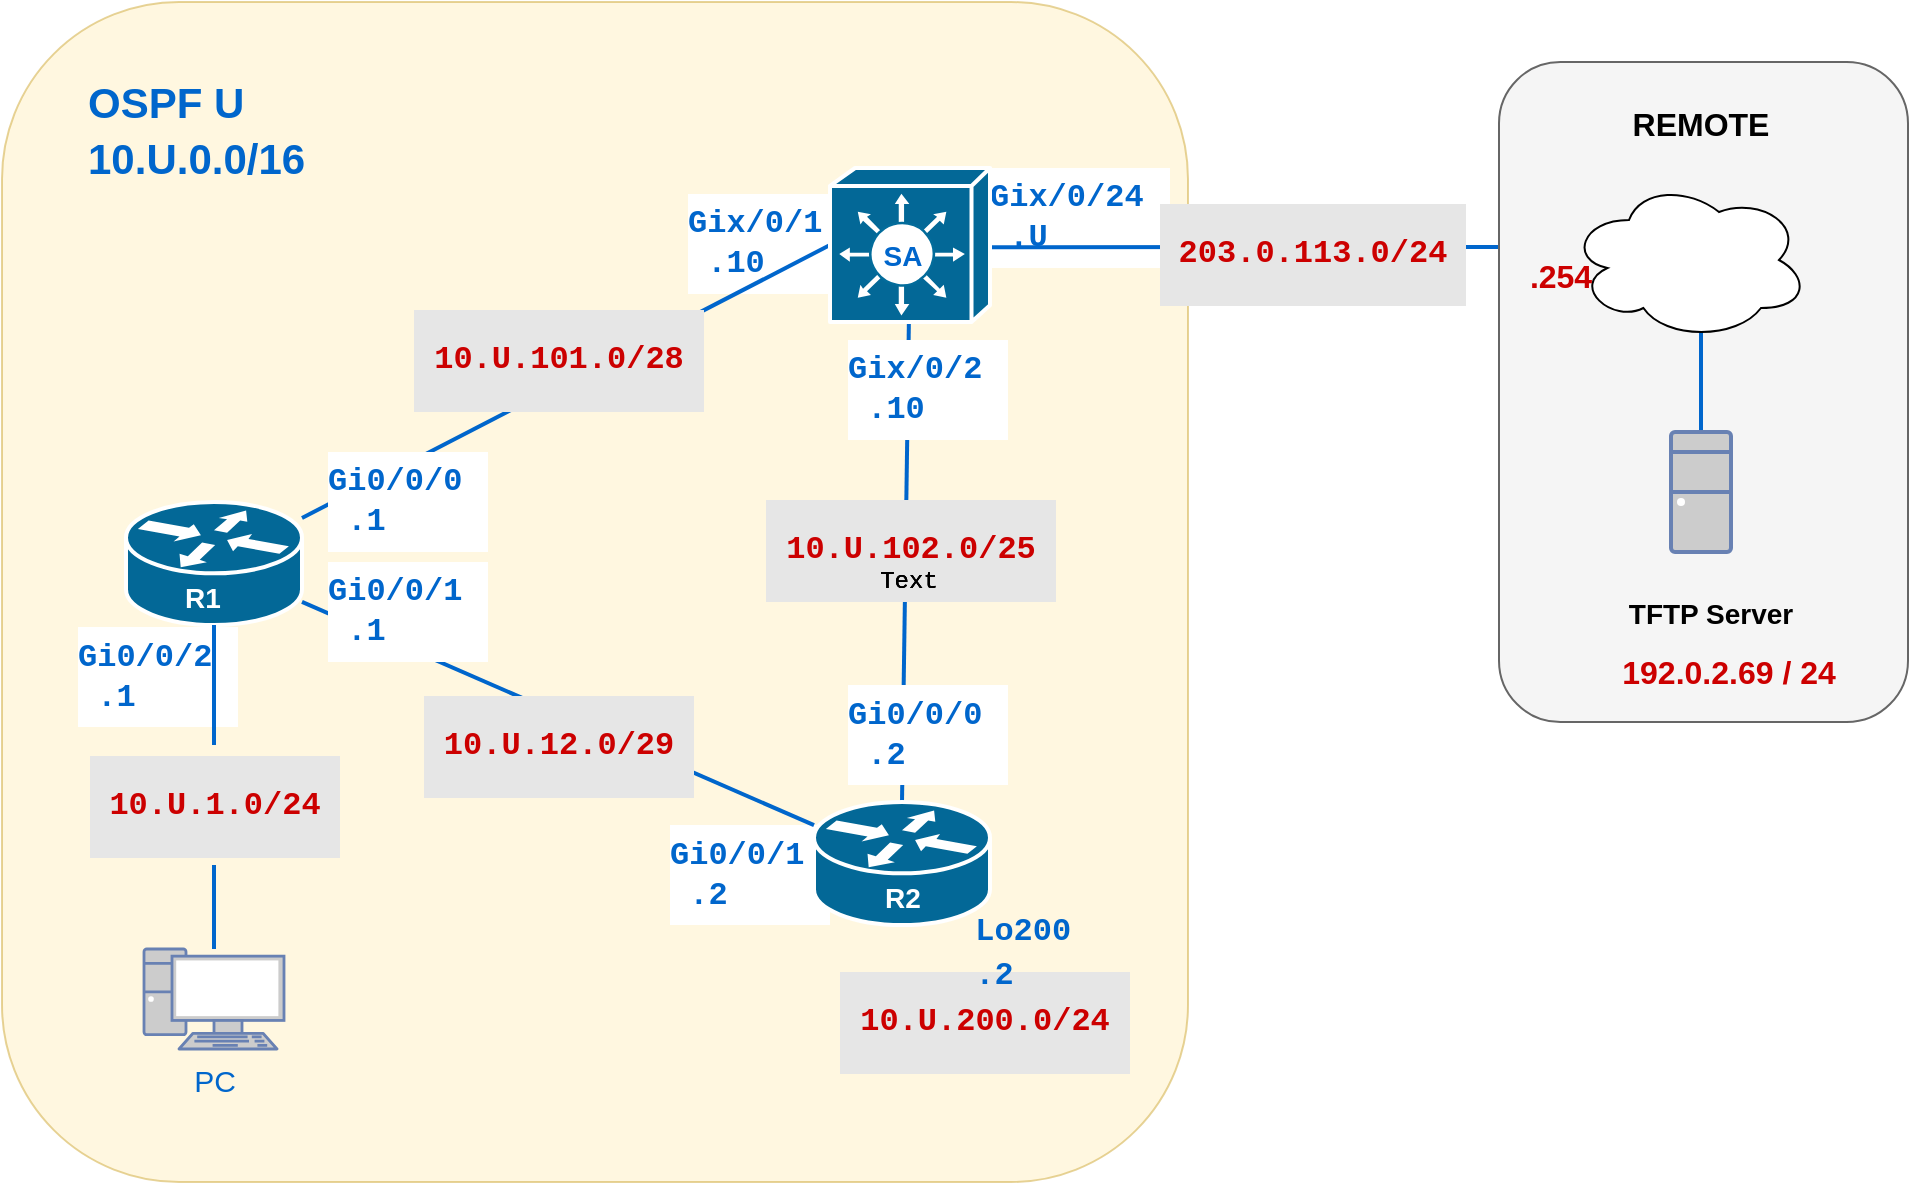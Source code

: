 <mxfile version="20.3.0" type="device"><diagram id="z5g62oQFhd5qrYMFQLHw" name="Page-1"><mxGraphModel dx="998" dy="646" grid="1" gridSize="10" guides="1" tooltips="1" connect="1" arrows="1" fold="1" page="1" pageScale="1" pageWidth="850" pageHeight="1100" math="0" shadow="0"><root><mxCell id="0"/><mxCell id="1" parent="0"/><mxCell id="oamd2NeLRoPRBxaEmKTx-22" value="" style="rounded=1;whiteSpace=wrap;html=1;labelBackgroundColor=none;labelBorderColor=none;strokeColor=#d6b656;fontFamily=Courier New;fillColor=#FFF2CC;opacity=60;" vertex="1" parent="1"><mxGeometry x="167" y="60" width="593" height="590" as="geometry"/></mxCell><mxCell id="oamd2NeLRoPRBxaEmKTx-16" value="&lt;font color=&quot;#0066cc&quot;&gt;&lt;b&gt;Gix/0/24&lt;br&gt;&amp;nbsp;.U&lt;br&gt;&lt;/b&gt;&lt;/font&gt;" style="text;html=1;resizable=0;autosize=1;align=left;verticalAlign=middle;points=[];fillColor=#FFFFFF;strokeColor=none;rounded=0;fontSize=16;fontColor=#333333;spacingRight=-8;spacing=0;fontFamily=Courier New;" vertex="1" parent="1"><mxGeometry x="661" y="143" width="90" height="50" as="geometry"/></mxCell><mxCell id="oamd2NeLRoPRBxaEmKTx-15" value="&lt;font color=&quot;#0066cc&quot;&gt;&lt;b&gt;Gix/0/1&lt;br&gt;&amp;nbsp;.10&lt;br&gt;&lt;/b&gt;&lt;/font&gt;" style="text;html=1;resizable=0;autosize=1;align=left;verticalAlign=middle;points=[];fillColor=#FFFFFF;strokeColor=none;rounded=0;fontSize=16;fontColor=#333333;spacingRight=-8;spacing=0;fontFamily=Courier New;" vertex="1" parent="1"><mxGeometry x="510" y="156" width="80" height="50" as="geometry"/></mxCell><mxCell id="oamd2NeLRoPRBxaEmKTx-20" value="&lt;font color=&quot;#0066cc&quot;&gt;&lt;b&gt;Gi0/0/2&lt;br&gt;&amp;nbsp;.1&lt;br&gt;&lt;/b&gt;&lt;/font&gt;" style="text;html=1;resizable=0;autosize=1;align=left;verticalAlign=middle;points=[];fillColor=#FFFFFF;strokeColor=none;rounded=0;fontSize=16;fontColor=#333333;spacingRight=-8;spacing=0;fontFamily=Courier New;labelBackgroundColor=none;" vertex="1" parent="1"><mxGeometry x="205" y="372.5" width="80" height="50" as="geometry"/></mxCell><mxCell id="oamd2NeLRoPRBxaEmKTx-17" value="&lt;font color=&quot;#0066cc&quot;&gt;&lt;b&gt;Gi0/0/1&lt;br&gt;&amp;nbsp;.2&lt;br&gt;&lt;/b&gt;&lt;/font&gt;" style="text;html=1;resizable=0;autosize=1;align=left;verticalAlign=middle;points=[];fillColor=#FFFFFF;strokeColor=none;rounded=0;fontSize=16;fontColor=#333333;spacingRight=-8;spacing=0;fontFamily=Courier New;" vertex="1" parent="1"><mxGeometry x="501" y="471.5" width="80" height="50" as="geometry"/></mxCell><mxCell id="oamd2NeLRoPRBxaEmKTx-8" value="&lt;h4&gt;&lt;font face=&quot;Courier New&quot; color=&quot;#cc0000&quot;&gt;&lt;span style=&quot;font-size: 16px;&quot;&gt;&lt;b&gt;&amp;nbsp;10.U.200.0/24&amp;nbsp;&lt;/b&gt;&lt;/span&gt;&lt;/font&gt;&lt;/h4&gt;" style="text;html=1;resizable=0;autosize=1;align=center;verticalAlign=middle;points=[];fillColor=none;strokeColor=none;rounded=0;labelBorderColor=none;labelBackgroundColor=#E6E6E6;" vertex="1" parent="1"><mxGeometry x="573" y="540" width="170" height="60" as="geometry"/></mxCell><mxCell id="1rdSUpL2FDRfbKEba2T_-15" style="edgeStyle=none;rounded=0;orthogonalLoop=1;jettySize=auto;html=1;endArrow=none;endFill=0;strokeColor=#0066CC;strokeWidth=2;entryX=0.02;entryY=0.033;entryDx=0;entryDy=0;entryPerimeter=0;" parent="1" edge="1" target="N3d_jCkEBpHdmOaaXroi-29"><mxGeometry relative="1" as="geometry"><mxPoint x="661" y="182.586" as="sourcePoint"/><mxPoint x="890" y="184.337" as="targetPoint"/></mxGeometry></mxCell><mxCell id="1rdSUpL2FDRfbKEba2T_-19" value="" style="rounded=1;whiteSpace=wrap;html=1;fillColor=#f5f5f5;strokeColor=#666666;fontColor=#333333;" parent="1" vertex="1"><mxGeometry x="915.5" y="90" width="204.5" height="330" as="geometry"/></mxCell><mxCell id="1rdSUpL2FDRfbKEba2T_-14" style="edgeStyle=none;rounded=0;orthogonalLoop=1;jettySize=auto;html=1;endArrow=none;endFill=0;strokeColor=#0066CC;strokeWidth=2;entryX=0;entryY=0.5;entryDx=0;entryDy=0;entryPerimeter=0;" parent="1" target="N3d_jCkEBpHdmOaaXroi-14" edge="1" source="N3d_jCkEBpHdmOaaXroi-7"><mxGeometry relative="1" as="geometry"><mxPoint x="369" y="180.086" as="sourcePoint"/><mxPoint x="573" y="181.866" as="targetPoint"/></mxGeometry></mxCell><mxCell id="1rdSUpL2FDRfbKEba2T_-18" style="edgeStyle=none;rounded=0;orthogonalLoop=1;jettySize=auto;html=1;entryX=0.5;entryY=0;entryDx=0;entryDy=0;entryPerimeter=0;endArrow=none;endFill=0;strokeColor=#0066CC;strokeWidth=2;exitX=0.55;exitY=0.95;exitDx=0;exitDy=0;exitPerimeter=0;" parent="1" source="N3d_jCkEBpHdmOaaXroi-3" target="1rdSUpL2FDRfbKEba2T_-17" edge="1"><mxGeometry relative="1" as="geometry"><mxPoint x="1020.5" y="351.5" as="sourcePoint"/></mxGeometry></mxCell><mxCell id="1rdSUpL2FDRfbKEba2T_-8" value="PC" style="fontColor=#0066CC;verticalAlign=top;verticalLabelPosition=bottom;labelPosition=center;align=center;html=1;outlineConnect=0;fillColor=#CCCCCC;strokeColor=#6881B3;gradientColor=none;gradientDirection=north;strokeWidth=2;shape=mxgraph.networks.pc;fontSize=15;" parent="1" vertex="1"><mxGeometry x="238.0" y="533.5" width="70" height="50" as="geometry"/></mxCell><mxCell id="1rdSUpL2FDRfbKEba2T_-17" value="" style="fontColor=#0066CC;verticalAlign=top;verticalLabelPosition=bottom;labelPosition=center;align=center;html=1;outlineConnect=0;fillColor=#CCCCCC;strokeColor=#6881B3;gradientColor=none;gradientDirection=north;strokeWidth=2;shape=mxgraph.networks.desktop_pc;" parent="1" vertex="1"><mxGeometry x="1001.5" y="275" width="30" height="60" as="geometry"/></mxCell><mxCell id="1rdSUpL2FDRfbKEba2T_-20" value="REMOTE" style="text;html=1;resizable=0;autosize=1;align=center;verticalAlign=middle;points=[];fillColor=none;strokeColor=none;rounded=0;fontStyle=1;fontSize=16;" parent="1" vertex="1"><mxGeometry x="970.5" y="106" width="90" height="30" as="geometry"/></mxCell><mxCell id="1rdSUpL2FDRfbKEba2T_-23" value="&lt;font style=&quot;font-size: 14px;&quot;&gt;&lt;b style=&quot;&quot;&gt;TFTP Server&lt;/b&gt;&lt;/font&gt;" style="text;html=1;resizable=0;autosize=1;align=center;verticalAlign=middle;points=[];fillColor=none;strokeColor=none;rounded=0;fontSize=16;" parent="1" vertex="1"><mxGeometry x="970.5" y="350" width="100" height="30" as="geometry"/></mxCell><mxCell id="1rdSUpL2FDRfbKEba2T_-24" value="&lt;font color=&quot;#ffffff&quot; style=&quot;font-size: 14px;&quot;&gt;&lt;b&gt;RA&lt;/b&gt;&lt;/font&gt;" style="text;html=1;resizable=0;autosize=1;align=center;verticalAlign=middle;points=[];fillColor=none;strokeColor=none;rounded=0;fontSize=16;" parent="1" vertex="1"><mxGeometry x="597" y="181.5" width="40" height="30" as="geometry"/></mxCell><mxCell id="fD5YAClRQnLknZBzYYZj-4" value="&lt;font size=&quot;1&quot; color=&quot;#cc0000&quot;&gt;&lt;b style=&quot;font-size: 16px;&quot;&gt;192.0.2.69 / 24&lt;/b&gt;&lt;/font&gt;" style="text;html=1;resizable=0;autosize=1;align=center;verticalAlign=middle;points=[];fillColor=none;strokeColor=none;rounded=0;" parent="1" vertex="1"><mxGeometry x="965" y="380" width="130" height="30" as="geometry"/></mxCell><mxCell id="N3d_jCkEBpHdmOaaXroi-3" value="" style="ellipse;shape=cloud;whiteSpace=wrap;html=1;" parent="1" vertex="1"><mxGeometry x="950.5" y="149" width="120" height="80" as="geometry"/></mxCell><mxCell id="oamd2NeLRoPRBxaEmKTx-5" style="edgeStyle=orthogonalEdgeStyle;rounded=0;orthogonalLoop=1;jettySize=auto;html=1;fontFamily=Courier New;strokeColor=#0066CC;strokeWidth=2;endArrow=none;endFill=0;startArrow=none;" edge="1" parent="1" source="oamd2NeLRoPRBxaEmKTx-6" target="1rdSUpL2FDRfbKEba2T_-8"><mxGeometry relative="1" as="geometry"/></mxCell><mxCell id="N3d_jCkEBpHdmOaaXroi-7" value="" style="shape=mxgraph.cisco.routers.router;sketch=0;html=1;pointerEvents=1;dashed=0;fillColor=#036897;strokeColor=#ffffff;strokeWidth=2;verticalLabelPosition=bottom;verticalAlign=top;align=center;outlineConnect=0;" parent="1" vertex="1"><mxGeometry x="229" y="310" width="88" height="61.5" as="geometry"/></mxCell><mxCell id="N3d_jCkEBpHdmOaaXroi-8" value="&lt;font color=&quot;#ffffff&quot; style=&quot;font-size: 14px;&quot;&gt;&lt;b&gt;R1&lt;/b&gt;&lt;/font&gt;" style="text;html=1;resizable=0;autosize=1;align=center;verticalAlign=middle;points=[];fillColor=none;strokeColor=none;rounded=0;fontSize=16;" parent="1" vertex="1"><mxGeometry x="247" y="341.5" width="40" height="30" as="geometry"/></mxCell><mxCell id="N3d_jCkEBpHdmOaaXroi-10" style="edgeStyle=none;rounded=0;orthogonalLoop=1;jettySize=auto;html=1;endArrow=none;endFill=0;strokeColor=#0066CC;strokeWidth=2;" parent="1" target="N3d_jCkEBpHdmOaaXroi-23" edge="1" source="N3d_jCkEBpHdmOaaXroi-7"><mxGeometry relative="1" as="geometry"><mxPoint x="270" y="390" as="sourcePoint"/><mxPoint x="440" y="360" as="targetPoint"/></mxGeometry></mxCell><mxCell id="N3d_jCkEBpHdmOaaXroi-12" style="edgeStyle=none;rounded=0;orthogonalLoop=1;jettySize=auto;html=1;endArrow=none;endFill=0;strokeColor=#0066CC;strokeWidth=2;entryX=0.5;entryY=0;entryDx=0;entryDy=0;entryPerimeter=0;" parent="1" source="N3d_jCkEBpHdmOaaXroi-14" target="N3d_jCkEBpHdmOaaXroi-23" edge="1"><mxGeometry relative="1" as="geometry"><mxPoint x="573" y="240" as="sourcePoint"/><mxPoint x="520" y="360" as="targetPoint"/></mxGeometry></mxCell><mxCell id="N3d_jCkEBpHdmOaaXroi-14" value="" style="shape=mxgraph.cisco.switches.layer_3_switch;sketch=0;html=1;pointerEvents=1;dashed=0;fillColor=#036897;strokeColor=#ffffff;strokeWidth=2;verticalLabelPosition=bottom;verticalAlign=top;align=center;outlineConnect=0;" parent="1" vertex="1"><mxGeometry x="581" y="143" width="80" height="77" as="geometry"/></mxCell><mxCell id="N3d_jCkEBpHdmOaaXroi-15" value="&lt;font color=&quot;#0066cc&quot; style=&quot;font-size: 14px;&quot;&gt;&lt;b style=&quot;&quot;&gt;SA&lt;/b&gt;&lt;/font&gt;" style="text;html=1;resizable=0;autosize=1;align=center;verticalAlign=middle;points=[];fillColor=none;strokeColor=none;rounded=0;fontSize=16;" parent="1" vertex="1"><mxGeometry x="597" y="171" width="40" height="30" as="geometry"/></mxCell><mxCell id="N3d_jCkEBpHdmOaaXroi-23" value="" style="shape=mxgraph.cisco.routers.router;sketch=0;html=1;pointerEvents=1;dashed=0;fillColor=#036897;strokeColor=#ffffff;strokeWidth=2;verticalLabelPosition=bottom;verticalAlign=top;align=center;outlineConnect=0;" parent="1" vertex="1"><mxGeometry x="573" y="460" width="88" height="61.5" as="geometry"/></mxCell><mxCell id="N3d_jCkEBpHdmOaaXroi-24" value="&lt;font color=&quot;#ffffff&quot; style=&quot;font-size: 14px;&quot;&gt;&lt;b&gt;R2&lt;/b&gt;&lt;/font&gt;" style="text;html=1;resizable=0;autosize=1;align=center;verticalAlign=middle;points=[];fillColor=none;strokeColor=none;rounded=0;fontSize=16;" parent="1" vertex="1"><mxGeometry x="597" y="491.5" width="40" height="30" as="geometry"/></mxCell><mxCell id="N3d_jCkEBpHdmOaaXroi-29" value="&lt;font size=&quot;1&quot; color=&quot;#cc0000&quot;&gt;&lt;b style=&quot;font-size: 16px;&quot;&gt;.254&lt;/b&gt;&lt;/font&gt;" style="text;html=1;resizable=0;autosize=1;align=center;verticalAlign=middle;points=[];fillColor=none;strokeColor=none;rounded=0;" parent="1" vertex="1"><mxGeometry x="920.5" y="181.5" width="50" height="30" as="geometry"/></mxCell><mxCell id="N3d_jCkEBpHdmOaaXroi-44" value="&lt;h4&gt;&lt;font face=&quot;Courier New&quot; color=&quot;#cc0000&quot;&gt;&lt;span style=&quot;font-size: 16px;&quot;&gt;&lt;b&gt;&amp;nbsp;10.U.101.0/28&amp;nbsp;&lt;/b&gt;&lt;/span&gt;&lt;/font&gt;&lt;/h4&gt;" style="text;html=1;resizable=0;autosize=1;align=center;verticalAlign=middle;points=[];fillColor=none;strokeColor=none;rounded=0;labelBorderColor=none;labelBackgroundColor=#E6E6E6;" parent="1" vertex="1"><mxGeometry x="360" y="209" width="170" height="60" as="geometry"/></mxCell><mxCell id="N3d_jCkEBpHdmOaaXroi-51" value="&lt;font color=&quot;#0066cc&quot;&gt;&lt;font face=&quot;Courier New&quot;&gt;&lt;b&gt;&amp;nbsp;Lo200&lt;br&gt;&amp;nbsp;.2&lt;/b&gt;&lt;/font&gt;&lt;br&gt;&lt;/font&gt;" style="text;html=1;resizable=0;autosize=1;align=left;verticalAlign=middle;points=[];fillColor=none;strokeColor=none;rounded=0;fontSize=16;fontColor=#333333;spacing=-2;spacingBottom=1;spacingRight=-9;labelBackgroundColor=none;labelBorderColor=none;" parent="1" vertex="1"><mxGeometry x="646" y="510" width="60" height="50" as="geometry"/></mxCell><mxCell id="oamd2NeLRoPRBxaEmKTx-1" value="&lt;h4&gt;&lt;font face=&quot;Courier New&quot; color=&quot;#cc0000&quot;&gt;&lt;span style=&quot;font-size: 16px;&quot;&gt;&lt;b&gt;&amp;nbsp;10.U.12.0/29&amp;nbsp;&lt;/b&gt;&lt;/span&gt;&lt;/font&gt;&lt;/h4&gt;" style="text;html=1;resizable=0;autosize=1;align=center;verticalAlign=middle;points=[];fillColor=none;strokeColor=none;rounded=0;labelBorderColor=none;labelBackgroundColor=#E6E6E6;" vertex="1" parent="1"><mxGeometry x="365" y="401.5" width="160" height="60" as="geometry"/></mxCell><mxCell id="oamd2NeLRoPRBxaEmKTx-2" value="&lt;h4&gt;&lt;font face=&quot;Courier New&quot; color=&quot;#cc0000&quot;&gt;&lt;span style=&quot;font-size: 16px;&quot;&gt;&lt;b&gt;&amp;nbsp;10.U.102.0/25&amp;nbsp;&lt;/b&gt;&lt;/span&gt;&lt;/font&gt;&lt;/h4&gt;" style="text;html=1;resizable=0;autosize=1;align=center;verticalAlign=middle;points=[];fillColor=none;strokeColor=none;rounded=0;labelBorderColor=none;labelBackgroundColor=#E6E6E6;" vertex="1" parent="1"><mxGeometry x="536" y="304" width="170" height="60" as="geometry"/></mxCell><mxCell id="oamd2NeLRoPRBxaEmKTx-3" value="&lt;h4&gt;&lt;font face=&quot;Courier New&quot; color=&quot;#cc0000&quot;&gt;&lt;span style=&quot;font-size: 16px;&quot;&gt;&lt;b&gt;&amp;nbsp;203.0.113.0/24&amp;nbsp;&lt;/b&gt;&lt;/span&gt;&lt;/font&gt;&lt;/h4&gt;" style="text;html=1;resizable=0;autosize=1;align=center;verticalAlign=middle;points=[];fillColor=none;strokeColor=none;rounded=0;labelBorderColor=none;labelBackgroundColor=#E6E6E6;" vertex="1" parent="1"><mxGeometry x="732" y="156" width="180" height="60" as="geometry"/></mxCell><mxCell id="oamd2NeLRoPRBxaEmKTx-6" value="&lt;h4&gt;&lt;font face=&quot;Courier New&quot; color=&quot;#cc0000&quot;&gt;&lt;span style=&quot;font-size: 16px;&quot;&gt;&lt;b&gt;&amp;nbsp;10.U.1.0/24&amp;nbsp;&lt;/b&gt;&lt;/span&gt;&lt;/font&gt;&lt;/h4&gt;" style="text;html=1;resizable=0;autosize=1;align=center;verticalAlign=middle;points=[];fillColor=none;strokeColor=none;rounded=0;labelBorderColor=none;labelBackgroundColor=#E6E6E6;" vertex="1" parent="1"><mxGeometry x="198" y="431.5" width="150" height="60" as="geometry"/></mxCell><mxCell id="oamd2NeLRoPRBxaEmKTx-7" value="" style="edgeStyle=orthogonalEdgeStyle;rounded=0;orthogonalLoop=1;jettySize=auto;html=1;fontFamily=Courier New;strokeColor=#0066CC;strokeWidth=2;endArrow=none;endFill=0;" edge="1" parent="1" source="N3d_jCkEBpHdmOaaXroi-7" target="oamd2NeLRoPRBxaEmKTx-6"><mxGeometry relative="1" as="geometry"><mxPoint x="273" y="371.5" as="sourcePoint"/><mxPoint x="273" y="533.5" as="targetPoint"/></mxGeometry></mxCell><mxCell id="oamd2NeLRoPRBxaEmKTx-14" value="&lt;font color=&quot;#0066cc&quot;&gt;&lt;b&gt;Gix/0/2&lt;br&gt;&amp;nbsp;.10&lt;br&gt;&lt;/b&gt;&lt;/font&gt;" style="text;html=1;resizable=0;autosize=1;align=left;verticalAlign=middle;points=[];fillColor=#FFFFFF;strokeColor=none;rounded=0;fontSize=16;fontColor=#333333;spacingRight=-8;spacing=0;fontFamily=Courier New;" vertex="1" parent="1"><mxGeometry x="590" y="229" width="80" height="50" as="geometry"/></mxCell><mxCell id="oamd2NeLRoPRBxaEmKTx-18" value="&lt;font color=&quot;#0066cc&quot;&gt;&lt;b&gt;Gi0/0/1&lt;br&gt;&amp;nbsp;.1&lt;br&gt;&lt;/b&gt;&lt;/font&gt;" style="text;html=1;resizable=0;autosize=1;align=left;verticalAlign=middle;points=[];fillColor=#FFFFFF;strokeColor=none;rounded=0;fontSize=16;fontColor=#333333;spacingRight=-8;spacing=0;fontFamily=Courier New;" vertex="1" parent="1"><mxGeometry x="330" y="340" width="80" height="50" as="geometry"/></mxCell><mxCell id="oamd2NeLRoPRBxaEmKTx-19" value="&lt;font color=&quot;#0066cc&quot;&gt;&lt;b&gt;Gi0/0/0&lt;br&gt;&amp;nbsp;.1&lt;br&gt;&lt;/b&gt;&lt;/font&gt;" style="text;html=1;resizable=0;autosize=1;align=left;verticalAlign=middle;points=[];fillColor=#FFFFFF;strokeColor=none;rounded=0;fontSize=16;fontColor=#333333;spacingRight=-8;spacing=0;fontFamily=Courier New;" vertex="1" parent="1"><mxGeometry x="330" y="285" width="80" height="50" as="geometry"/></mxCell><mxCell id="oamd2NeLRoPRBxaEmKTx-11" value="&lt;font color=&quot;#0066cc&quot;&gt;&lt;b&gt;Gi0/0/0&lt;br&gt;&amp;nbsp;.2&lt;br&gt;&lt;/b&gt;&lt;/font&gt;" style="text;html=1;resizable=0;autosize=1;align=left;verticalAlign=middle;points=[];fillColor=#FFFFFF;strokeColor=none;rounded=0;fontSize=16;fontColor=#333333;spacingRight=-8;spacing=0;fontFamily=Courier New;" vertex="1" parent="1"><mxGeometry x="590" y="401.5" width="80" height="50" as="geometry"/></mxCell><mxCell id="oamd2NeLRoPRBxaEmKTx-23" value="Text" style="text;html=1;resizable=0;autosize=1;align=center;verticalAlign=middle;points=[];fillColor=none;strokeColor=none;rounded=0;labelBackgroundColor=none;labelBorderColor=none;fontFamily=Courier New;opacity=60;" vertex="1" parent="1"><mxGeometry x="600" y="340" width="40" height="20" as="geometry"/></mxCell><mxCell id="oamd2NeLRoPRBxaEmKTx-25" value="Text" style="text;html=1;resizable=0;autosize=1;align=center;verticalAlign=middle;points=[];fillColor=none;strokeColor=none;rounded=0;labelBackgroundColor=none;labelBorderColor=none;fontFamily=Courier New;opacity=60;" vertex="1" parent="1"><mxGeometry x="600" y="340" width="40" height="20" as="geometry"/></mxCell><mxCell id="oamd2NeLRoPRBxaEmKTx-26" value="Text" style="text;html=1;resizable=0;autosize=1;align=center;verticalAlign=middle;points=[];fillColor=none;strokeColor=none;rounded=0;labelBackgroundColor=none;labelBorderColor=none;fontFamily=Courier New;opacity=60;" vertex="1" parent="1"><mxGeometry x="600" y="340" width="40" height="20" as="geometry"/></mxCell><mxCell id="oamd2NeLRoPRBxaEmKTx-28" value="&lt;font style=&quot;font-size: 21px;&quot; face=&quot;Helvetica&quot;&gt;&lt;font color=&quot;#0066cc&quot; style=&quot;font-size: 21px;&quot;&gt;&lt;b style=&quot;font-size: 21px;&quot;&gt;OSPF U&lt;br style=&quot;font-size: 21px;&quot;&gt;10.U.0.0/16&lt;/b&gt;&lt;/font&gt;&lt;br style=&quot;font-size: 21px;&quot;&gt;&lt;/font&gt;" style="text;html=1;resizable=0;autosize=1;align=left;verticalAlign=middle;points=[];fillColor=none;strokeColor=none;rounded=0;labelBackgroundColor=none;labelBorderColor=none;fontFamily=Courier New;opacity=60;fontSize=21;" vertex="1" parent="1"><mxGeometry x="208" y="90" width="130" height="70" as="geometry"/></mxCell></root></mxGraphModel></diagram></mxfile>